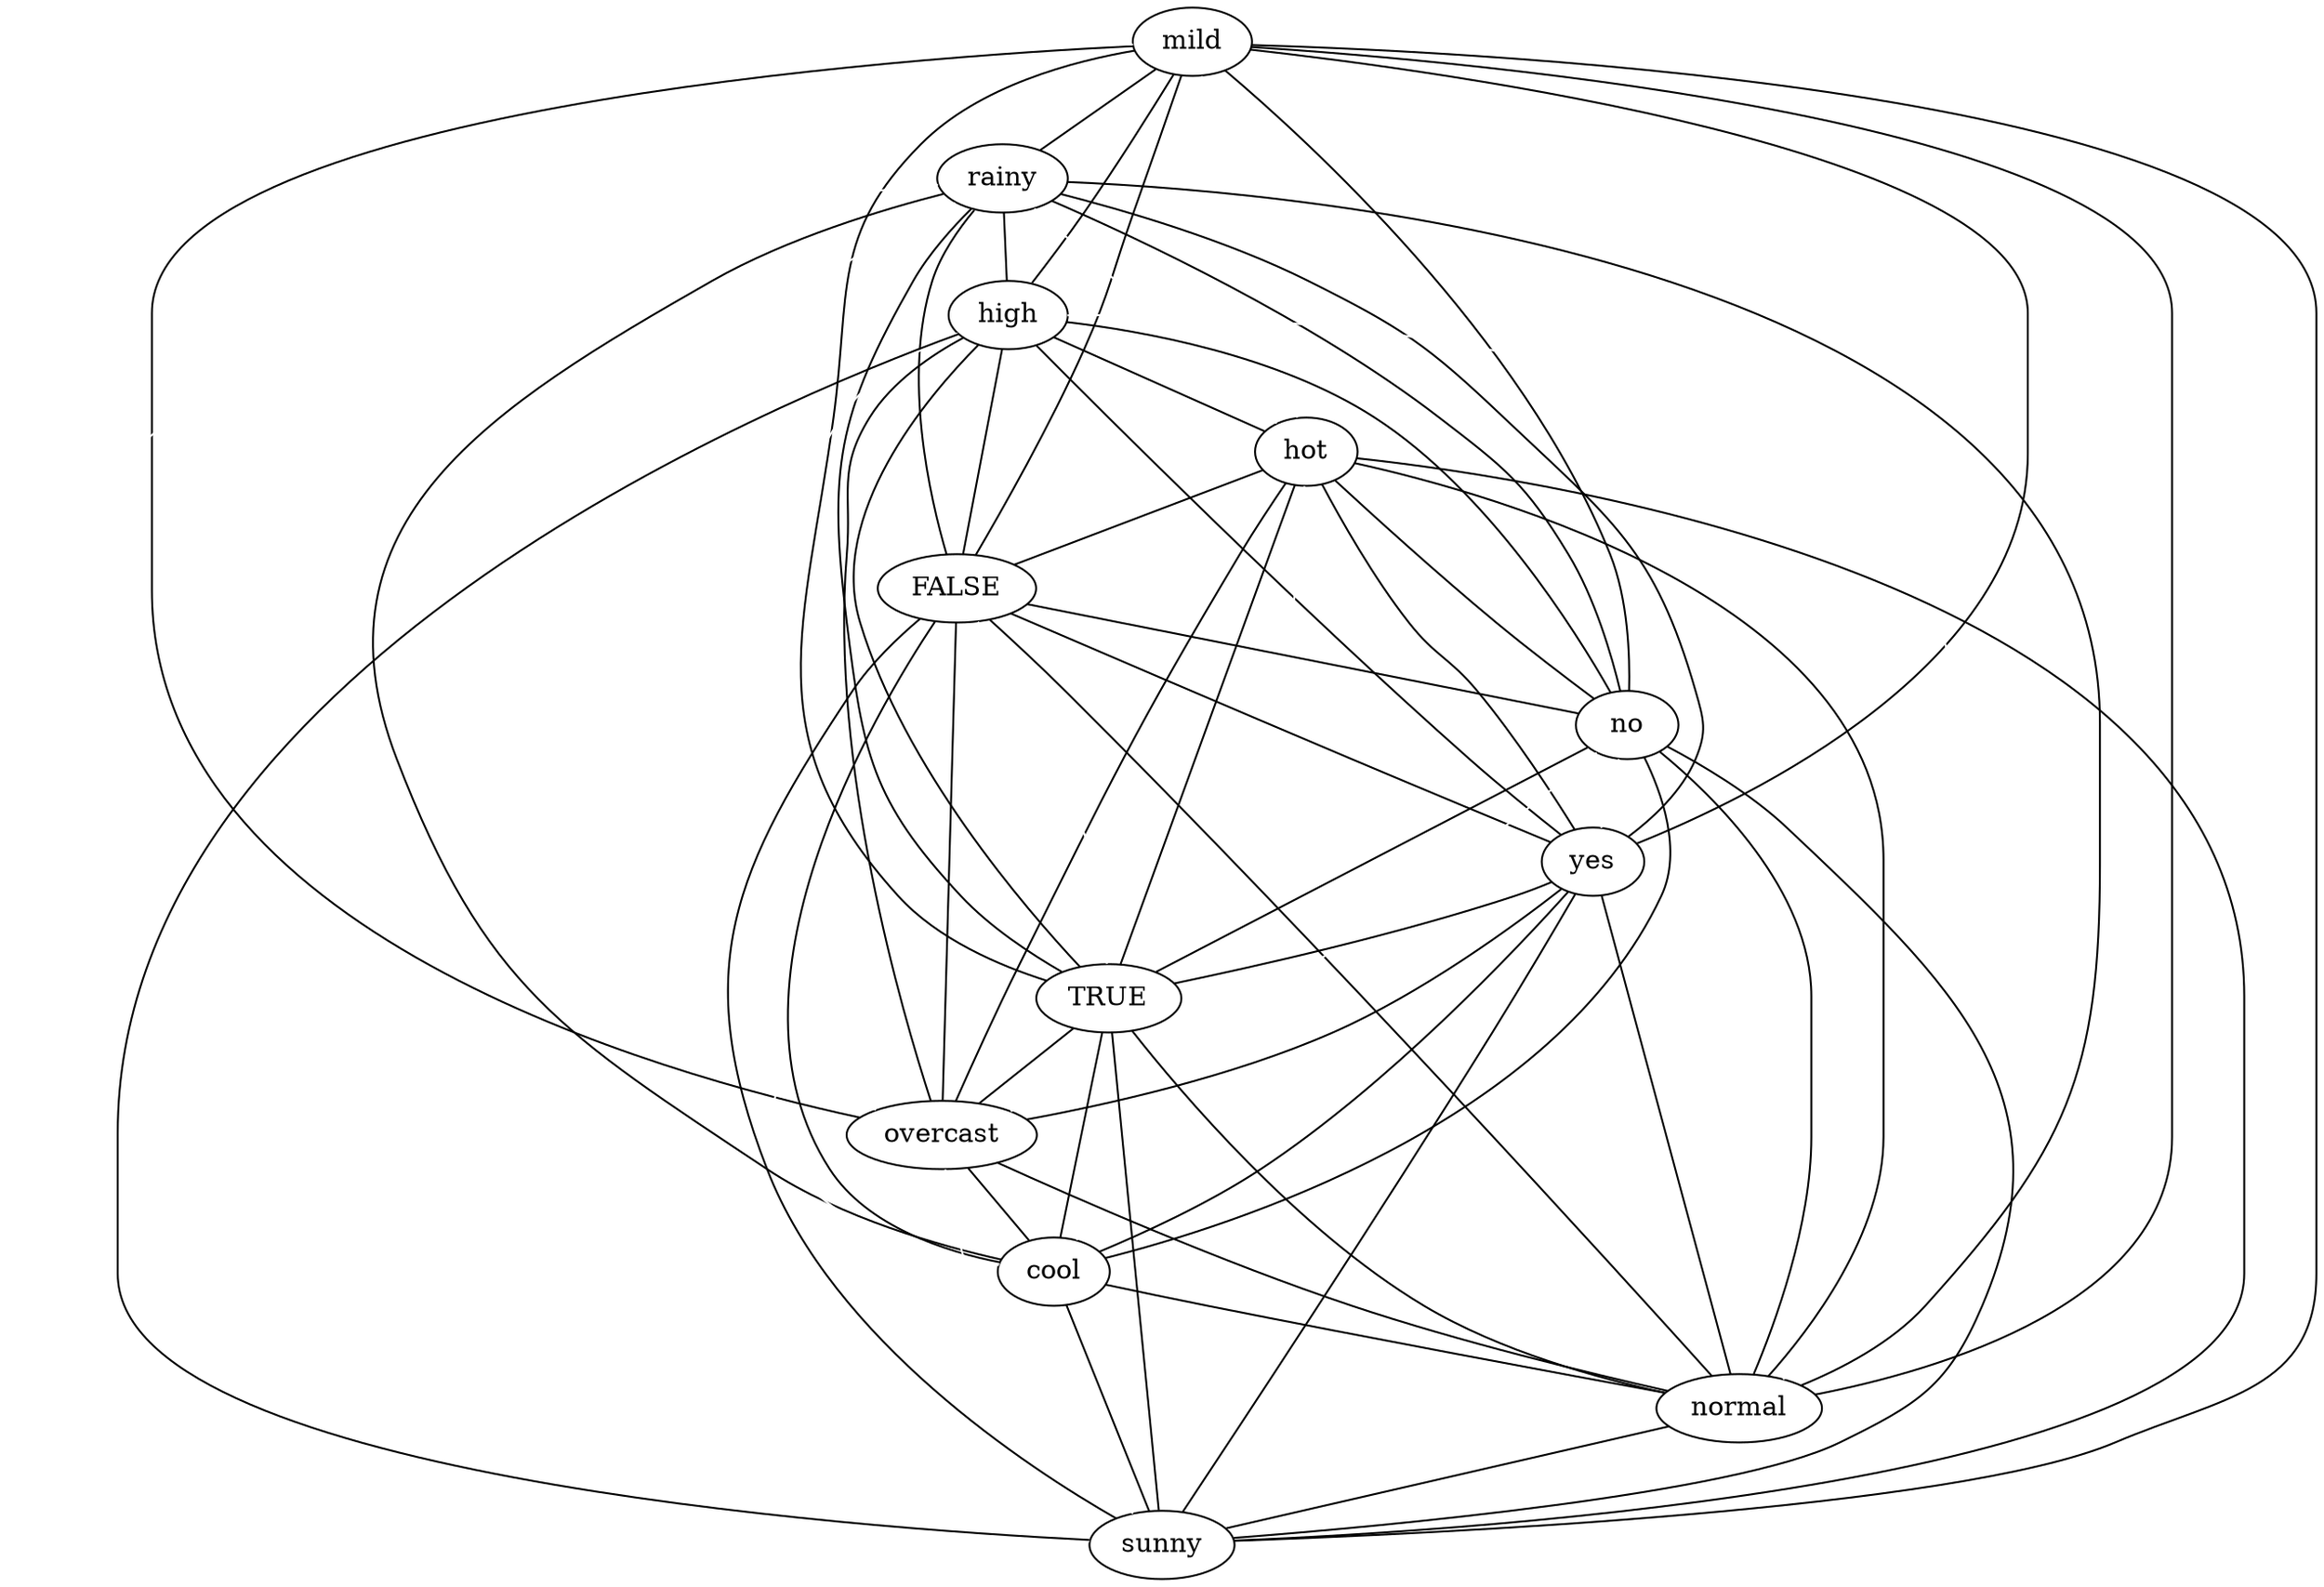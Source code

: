 strict graph "" {
mild;
rainy;
high;
hot;
FALSE;
no;
yes;
TRUE;
overcast;
cool;
normal;
sunny;
mild -- yes  [color=black];
mild -- TRUE  [color=black];
mild -- rainy  [color=black];
mild -- normal  [color=black];
mild -- overcast  [color=black];
mild -- FALSE  [color=black];
mild -- high  [color=black];
mild -- cool  [color=white];
mild -- hot  [color=white];
mild -- sunny  [color=black];
mild -- no  [color=black];
rainy -- sunny  [color=white];
rainy -- yes  [color=black];
rainy -- TRUE  [color=black];
rainy -- normal  [color=black];
rainy -- overcast  [color=white];
rainy -- FALSE  [color=black];
rainy -- high  [color=black];
rainy -- cool  [color=black];
rainy -- hot  [color=white];
rainy -- no  [color=black];
high -- sunny  [color=black];
high -- TRUE  [color=black];
high -- normal  [color=white];
high -- overcast  [color=black];
high -- FALSE  [color=black];
high -- yes  [color=black];
high -- cool  [color=white];
high -- hot  [color=black];
high -- no  [color=black];
hot -- sunny  [color=black];
hot -- yes  [color=black];
hot -- TRUE  [color=black];
hot -- normal  [color=black];
hot -- overcast  [color=black];
hot -- FALSE  [color=black];
hot -- cool  [color=white];
hot -- no  [color=black];
FALSE -- sunny  [color=black];
FALSE -- yes  [color=black];
FALSE -- TRUE  [color=white];
FALSE -- overcast  [color=black];
FALSE -- normal  [color=black];
FALSE -- cool  [color=black];
FALSE -- no  [color=black];
no -- sunny  [color=black];
no -- yes  [color=white];
no -- TRUE  [color=black];
no -- normal  [color=black];
no -- overcast  [color=white];
no -- cool  [color=black];
yes -- sunny  [color=black];
yes -- TRUE  [color=black];
yes -- normal  [color=black];
yes -- overcast  [color=black];
yes -- cool  [color=black];
TRUE -- sunny  [color=black];
TRUE -- normal  [color=black];
TRUE -- overcast  [color=black];
TRUE -- cool  [color=black];
overcast -- normal  [color=black];
overcast -- sunny  [color=white];
overcast -- cool  [color=black];
cool -- sunny  [color=black];
cool -- normal  [color=black];
normal -- sunny  [color=black];
}
